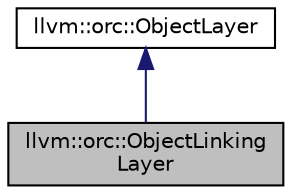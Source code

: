 digraph "llvm::orc::ObjectLinkingLayer"
{
 // LATEX_PDF_SIZE
  bgcolor="transparent";
  edge [fontname="Helvetica",fontsize="10",labelfontname="Helvetica",labelfontsize="10"];
  node [fontname="Helvetica",fontsize="10",shape="box"];
  Node1 [label="llvm::orc::ObjectLinking\lLayer",height=0.2,width=0.4,color="black", fillcolor="grey75", style="filled", fontcolor="black",tooltip="An ObjectLayer implementation built on JITLink."];
  Node2 -> Node1 [dir="back",color="midnightblue",fontsize="10",style="solid",fontname="Helvetica"];
  Node2 [label="llvm::orc::ObjectLayer",height=0.2,width=0.4,color="black",URL="$classllvm_1_1orc_1_1ObjectLayer.html",tooltip="Interface for Layers that accept object files."];
}
